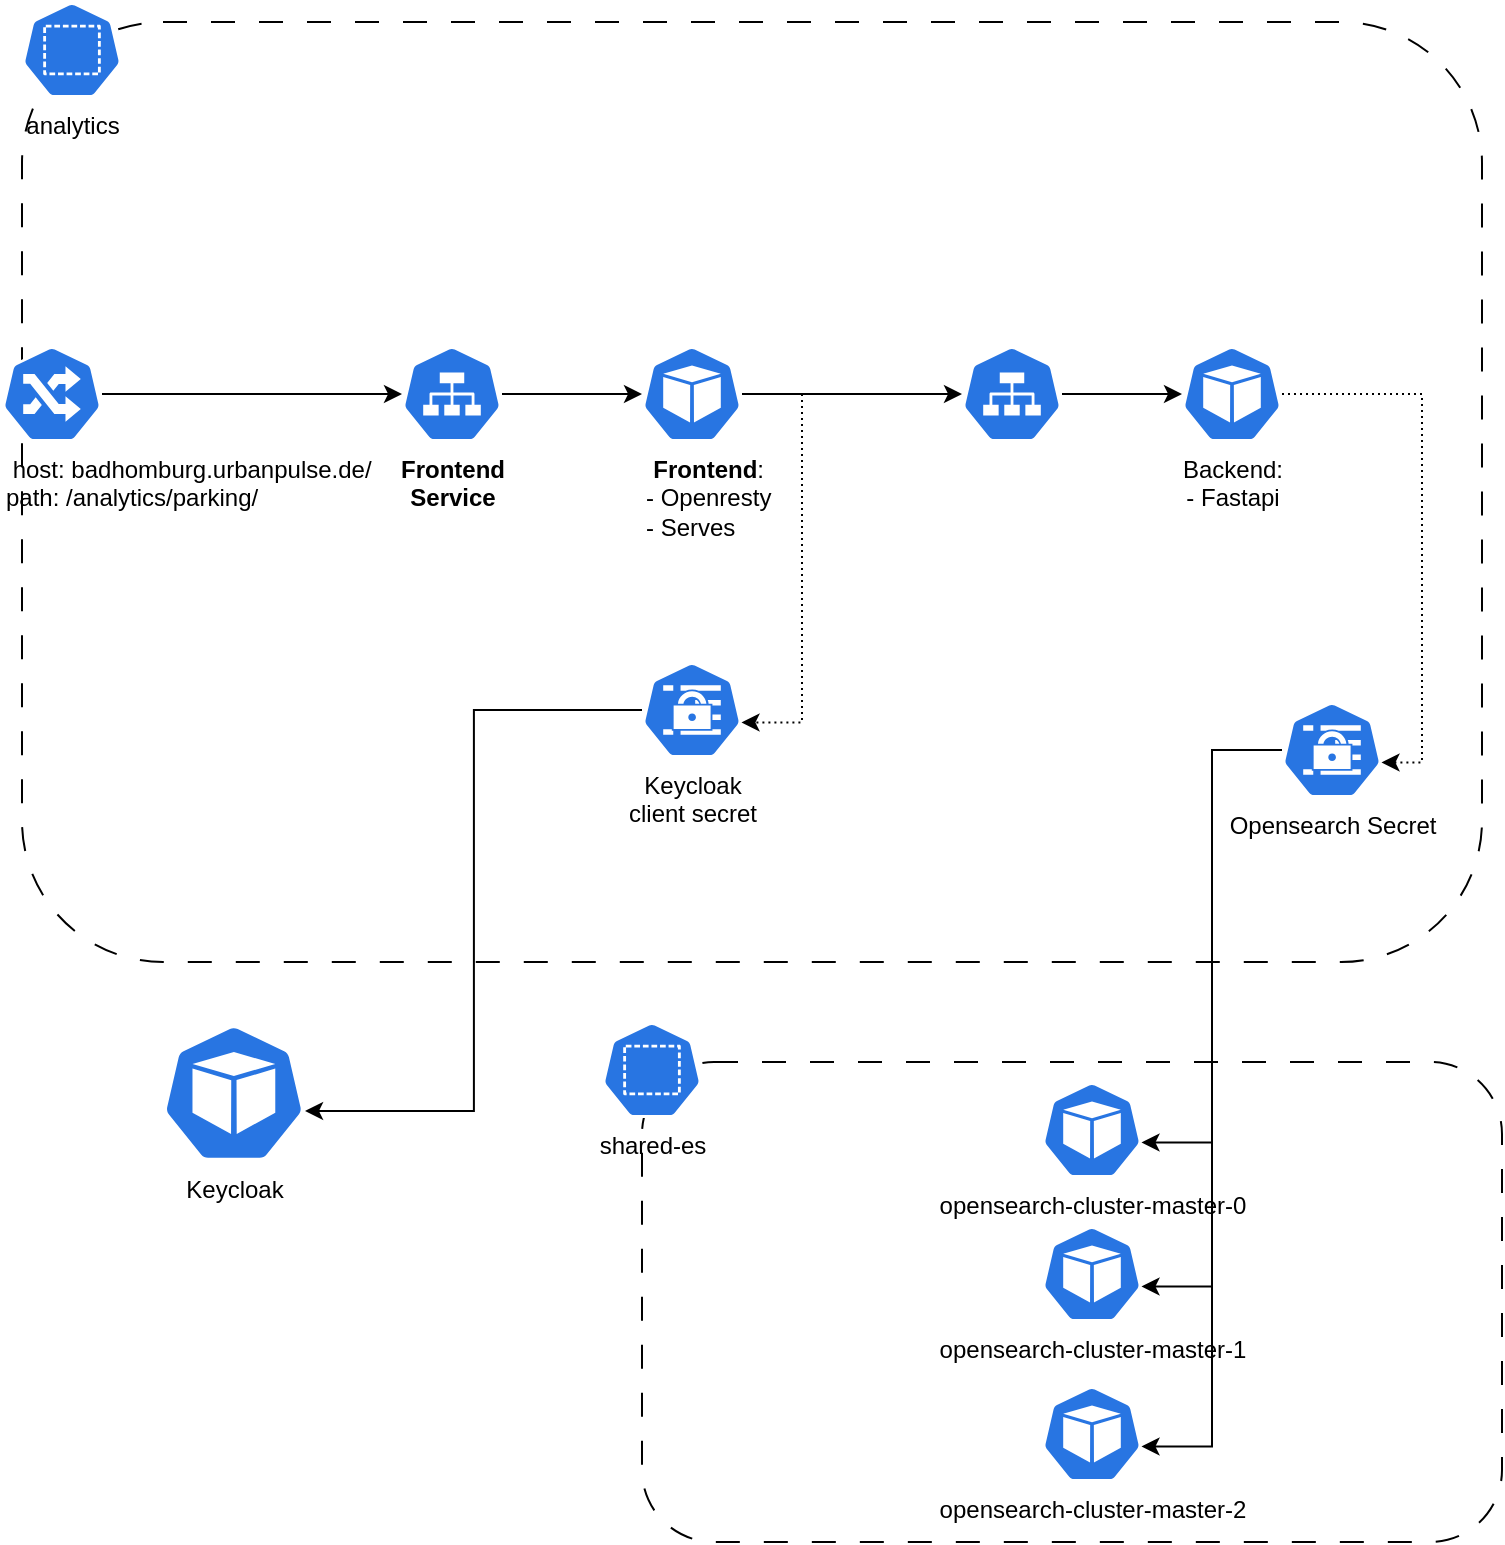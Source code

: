<mxfile version="24.7.5">
  <diagram name="Page-1" id="nPEwbFAaabZLyPWAdYbm">
    <mxGraphModel dx="1152" dy="916" grid="0" gridSize="10" guides="1" tooltips="1" connect="1" arrows="1" fold="1" page="1" pageScale="1" pageWidth="850" pageHeight="1100" math="0" shadow="0">
      <root>
        <mxCell id="0" />
        <mxCell id="1" parent="0" />
        <mxCell id="1ySMR74kioyZd2MBEinS-26" value="" style="rounded=1;whiteSpace=wrap;html=1;fillColor=none;dashed=1;dashPattern=12 12;" vertex="1" parent="1">
          <mxGeometry x="330" y="540" width="430" height="240" as="geometry" />
        </mxCell>
        <mxCell id="1ySMR74kioyZd2MBEinS-7" value="" style="rounded=1;whiteSpace=wrap;html=1;fillColor=none;dashed=1;dashPattern=12 12;" vertex="1" parent="1">
          <mxGeometry x="20" y="20" width="730" height="470" as="geometry" />
        </mxCell>
        <mxCell id="1ySMR74kioyZd2MBEinS-1" value="&lt;div&gt;Backend:&lt;/div&gt;&lt;div&gt;- Fastapi&lt;/div&gt;&lt;div&gt;&lt;br&gt;&lt;/div&gt;&lt;div&gt;&lt;br&gt;&lt;/div&gt;" style="aspect=fixed;sketch=0;html=1;dashed=0;whitespace=wrap;verticalLabelPosition=bottom;verticalAlign=top;fillColor=#2875E2;strokeColor=#ffffff;points=[[0.005,0.63,0],[0.1,0.2,0],[0.9,0.2,0],[0.5,0,0],[0.995,0.63,0],[0.72,0.99,0],[0.5,1,0],[0.28,0.99,0]];shape=mxgraph.kubernetes.icon2;prIcon=pod" vertex="1" parent="1">
          <mxGeometry x="600" y="182" width="50" height="48" as="geometry" />
        </mxCell>
        <mxCell id="1ySMR74kioyZd2MBEinS-4" value="Opensearch Secret" style="aspect=fixed;sketch=0;html=1;dashed=0;whitespace=wrap;verticalLabelPosition=bottom;verticalAlign=top;fillColor=#2875E2;strokeColor=#ffffff;points=[[0.005,0.63,0],[0.1,0.2,0],[0.9,0.2,0],[0.5,0,0],[0.995,0.63,0],[0.72,0.99,0],[0.5,1,0],[0.28,0.99,0]];shape=mxgraph.kubernetes.icon2;prIcon=secret" vertex="1" parent="1">
          <mxGeometry x="650" y="360" width="50" height="48" as="geometry" />
        </mxCell>
        <mxCell id="1ySMR74kioyZd2MBEinS-6" value="&lt;div&gt;shared-es&lt;/div&gt;&lt;div&gt;&lt;br&gt;&lt;/div&gt;" style="aspect=fixed;sketch=0;html=1;dashed=0;whitespace=wrap;verticalLabelPosition=bottom;verticalAlign=top;fillColor=#2875E2;strokeColor=#ffffff;points=[[0.005,0.63,0],[0.1,0.2,0],[0.9,0.2,0],[0.5,0,0],[0.995,0.63,0],[0.72,0.99,0],[0.5,1,0],[0.28,0.99,0]];shape=mxgraph.kubernetes.icon2;prIcon=ns" vertex="1" parent="1">
          <mxGeometry x="310" y="520" width="50" height="48" as="geometry" />
        </mxCell>
        <mxCell id="1ySMR74kioyZd2MBEinS-14" style="edgeStyle=orthogonalEdgeStyle;rounded=0;orthogonalLoop=1;jettySize=auto;html=1;" edge="1" parent="1" source="1ySMR74kioyZd2MBEinS-8" target="1ySMR74kioyZd2MBEinS-10">
          <mxGeometry relative="1" as="geometry" />
        </mxCell>
        <mxCell id="1ySMR74kioyZd2MBEinS-8" value="&lt;div align=&quot;left&quot;&gt;&amp;nbsp;host: badhomburg.urbanpulse.de/&lt;/div&gt;&lt;div align=&quot;left&quot;&gt;path: /analytics/parking/&lt;/div&gt;" style="aspect=fixed;sketch=0;html=1;dashed=0;whitespace=wrap;verticalLabelPosition=bottom;verticalAlign=top;fillColor=#2875E2;strokeColor=#ffffff;points=[[0.005,0.63,0],[0.1,0.2,0],[0.9,0.2,0],[0.5,0,0],[0.995,0.63,0],[0.72,0.99,0],[0.5,1,0],[0.28,0.99,0]];shape=mxgraph.kubernetes.icon2;prIcon=ing;align=left;" vertex="1" parent="1">
          <mxGeometry x="10" y="182" width="50" height="48" as="geometry" />
        </mxCell>
        <mxCell id="1ySMR74kioyZd2MBEinS-12" style="edgeStyle=orthogonalEdgeStyle;rounded=0;orthogonalLoop=1;jettySize=auto;html=1;" edge="1" parent="1" source="1ySMR74kioyZd2MBEinS-10">
          <mxGeometry relative="1" as="geometry">
            <mxPoint x="330" y="206" as="targetPoint" />
          </mxGeometry>
        </mxCell>
        <mxCell id="1ySMR74kioyZd2MBEinS-10" value="&lt;div&gt;&lt;b&gt;Frontend&lt;/b&gt;&lt;/div&gt;&lt;div&gt;&lt;b&gt;Service&lt;/b&gt;&lt;br&gt;&lt;/div&gt;" style="aspect=fixed;sketch=0;html=1;dashed=0;whitespace=wrap;verticalLabelPosition=bottom;verticalAlign=top;fillColor=#2875E2;strokeColor=#ffffff;points=[[0.005,0.63,0],[0.1,0.2,0],[0.9,0.2,0],[0.5,0,0],[0.995,0.63,0],[0.72,0.99,0],[0.5,1,0],[0.28,0.99,0]];shape=mxgraph.kubernetes.icon2;prIcon=svc" vertex="1" parent="1">
          <mxGeometry x="210" y="182" width="50" height="48" as="geometry" />
        </mxCell>
        <mxCell id="1ySMR74kioyZd2MBEinS-22" value="" style="edgeStyle=orthogonalEdgeStyle;rounded=0;orthogonalLoop=1;jettySize=auto;html=1;" edge="1" parent="1" source="1ySMR74kioyZd2MBEinS-19" target="1ySMR74kioyZd2MBEinS-21">
          <mxGeometry relative="1" as="geometry" />
        </mxCell>
        <mxCell id="1ySMR74kioyZd2MBEinS-19" value="&lt;div align=&quot;center&quot;&gt;&lt;b&gt;Frontend&lt;/b&gt;:&lt;/div&gt;&lt;div align=&quot;left&quot;&gt;- Openresty&lt;/div&gt;&lt;div align=&quot;left&quot;&gt;- Serves&lt;br&gt;&lt;/div&gt;&lt;div align=&quot;left&quot;&gt;&lt;br&gt;&lt;/div&gt;&lt;div align=&quot;left&quot;&gt;&lt;br&gt;&lt;/div&gt;" style="aspect=fixed;sketch=0;html=1;dashed=0;whitespace=wrap;verticalLabelPosition=bottom;verticalAlign=top;fillColor=#2875E2;strokeColor=#ffffff;points=[[0.005,0.63,0],[0.1,0.2,0],[0.9,0.2,0],[0.5,0,0],[0.995,0.63,0],[0.72,0.99,0],[0.5,1,0],[0.28,0.99,0]];shape=mxgraph.kubernetes.icon2;prIcon=pod;align=left;" vertex="1" parent="1">
          <mxGeometry x="330" y="182" width="50" height="48" as="geometry" />
        </mxCell>
        <mxCell id="1ySMR74kioyZd2MBEinS-23" value="" style="edgeStyle=orthogonalEdgeStyle;rounded=0;orthogonalLoop=1;jettySize=auto;html=1;" edge="1" parent="1" source="1ySMR74kioyZd2MBEinS-21" target="1ySMR74kioyZd2MBEinS-1">
          <mxGeometry relative="1" as="geometry" />
        </mxCell>
        <mxCell id="1ySMR74kioyZd2MBEinS-21" value="" style="aspect=fixed;sketch=0;html=1;dashed=0;whitespace=wrap;verticalLabelPosition=bottom;verticalAlign=top;fillColor=#2875E2;strokeColor=#ffffff;points=[[0.005,0.63,0],[0.1,0.2,0],[0.9,0.2,0],[0.5,0,0],[0.995,0.63,0],[0.72,0.99,0],[0.5,1,0],[0.28,0.99,0]];shape=mxgraph.kubernetes.icon2;prIcon=svc" vertex="1" parent="1">
          <mxGeometry x="490" y="182" width="50" height="48" as="geometry" />
        </mxCell>
        <mxCell id="1ySMR74kioyZd2MBEinS-24" style="edgeStyle=orthogonalEdgeStyle;rounded=0;orthogonalLoop=1;jettySize=auto;html=1;entryX=0.995;entryY=0.63;entryDx=0;entryDy=0;entryPerimeter=0;dashed=1;dashPattern=1 2;" edge="1" parent="1" source="1ySMR74kioyZd2MBEinS-1" target="1ySMR74kioyZd2MBEinS-4">
          <mxGeometry relative="1" as="geometry">
            <Array as="points">
              <mxPoint x="720" y="206" />
              <mxPoint x="720" y="390" />
            </Array>
          </mxGeometry>
        </mxCell>
        <mxCell id="1ySMR74kioyZd2MBEinS-25" value="analytics" style="aspect=fixed;sketch=0;html=1;dashed=0;whitespace=wrap;verticalLabelPosition=bottom;verticalAlign=top;fillColor=#2875E2;strokeColor=#ffffff;points=[[0.005,0.63,0],[0.1,0.2,0],[0.9,0.2,0],[0.5,0,0],[0.995,0.63,0],[0.72,0.99,0],[0.5,1,0],[0.28,0.99,0]];shape=mxgraph.kubernetes.icon2;prIcon=ns" vertex="1" parent="1">
          <mxGeometry x="20" y="10" width="50" height="48" as="geometry" />
        </mxCell>
        <mxCell id="1ySMR74kioyZd2MBEinS-29" value="opensearch-cluster-master-0" style="aspect=fixed;sketch=0;html=1;dashed=0;whitespace=wrap;verticalLabelPosition=bottom;verticalAlign=top;fillColor=#2875E2;strokeColor=#ffffff;points=[[0.005,0.63,0],[0.1,0.2,0],[0.9,0.2,0],[0.5,0,0],[0.995,0.63,0],[0.72,0.99,0],[0.5,1,0],[0.28,0.99,0]];shape=mxgraph.kubernetes.icon2;prIcon=pod" vertex="1" parent="1">
          <mxGeometry x="530" y="550" width="50" height="48" as="geometry" />
        </mxCell>
        <mxCell id="1ySMR74kioyZd2MBEinS-30" value="opensearch-cluster-master-1" style="aspect=fixed;sketch=0;html=1;dashed=0;whitespace=wrap;verticalLabelPosition=bottom;verticalAlign=top;fillColor=#2875E2;strokeColor=#ffffff;points=[[0.005,0.63,0],[0.1,0.2,0],[0.9,0.2,0],[0.5,0,0],[0.995,0.63,0],[0.72,0.99,0],[0.5,1,0],[0.28,0.99,0]];shape=mxgraph.kubernetes.icon2;prIcon=pod" vertex="1" parent="1">
          <mxGeometry x="530" y="622" width="50" height="48" as="geometry" />
        </mxCell>
        <mxCell id="1ySMR74kioyZd2MBEinS-31" value="opensearch-cluster-master-2" style="aspect=fixed;sketch=0;html=1;dashed=0;whitespace=wrap;verticalLabelPosition=bottom;verticalAlign=top;fillColor=#2875E2;strokeColor=#ffffff;points=[[0.005,0.63,0],[0.1,0.2,0],[0.9,0.2,0],[0.5,0,0],[0.995,0.63,0],[0.72,0.99,0],[0.5,1,0],[0.28,0.99,0]];shape=mxgraph.kubernetes.icon2;prIcon=pod" vertex="1" parent="1">
          <mxGeometry x="530" y="702" width="50" height="48" as="geometry" />
        </mxCell>
        <mxCell id="1ySMR74kioyZd2MBEinS-32" style="edgeStyle=orthogonalEdgeStyle;rounded=0;orthogonalLoop=1;jettySize=auto;html=1;entryX=0.995;entryY=0.63;entryDx=0;entryDy=0;entryPerimeter=0;" edge="1" parent="1" source="1ySMR74kioyZd2MBEinS-4" target="1ySMR74kioyZd2MBEinS-29">
          <mxGeometry relative="1" as="geometry" />
        </mxCell>
        <mxCell id="1ySMR74kioyZd2MBEinS-33" style="edgeStyle=orthogonalEdgeStyle;rounded=0;orthogonalLoop=1;jettySize=auto;html=1;entryX=0.995;entryY=0.63;entryDx=0;entryDy=0;entryPerimeter=0;" edge="1" parent="1" source="1ySMR74kioyZd2MBEinS-4" target="1ySMR74kioyZd2MBEinS-30">
          <mxGeometry relative="1" as="geometry" />
        </mxCell>
        <mxCell id="1ySMR74kioyZd2MBEinS-34" style="edgeStyle=orthogonalEdgeStyle;rounded=0;orthogonalLoop=1;jettySize=auto;html=1;entryX=0.995;entryY=0.63;entryDx=0;entryDy=0;entryPerimeter=0;" edge="1" parent="1" source="1ySMR74kioyZd2MBEinS-4" target="1ySMR74kioyZd2MBEinS-31">
          <mxGeometry relative="1" as="geometry" />
        </mxCell>
        <mxCell id="1ySMR74kioyZd2MBEinS-35" value="&lt;div&gt;Keycloak &lt;br&gt;&lt;/div&gt;&lt;div align=&quot;left&quot;&gt;client secret&lt;br&gt;&lt;/div&gt;" style="aspect=fixed;sketch=0;html=1;dashed=0;whitespace=wrap;verticalLabelPosition=bottom;verticalAlign=top;fillColor=#2875E2;strokeColor=#ffffff;points=[[0.005,0.63,0],[0.1,0.2,0],[0.9,0.2,0],[0.5,0,0],[0.995,0.63,0],[0.72,0.99,0],[0.5,1,0],[0.28,0.99,0]];shape=mxgraph.kubernetes.icon2;prIcon=secret" vertex="1" parent="1">
          <mxGeometry x="330" y="340" width="50" height="48" as="geometry" />
        </mxCell>
        <mxCell id="1ySMR74kioyZd2MBEinS-36" value="Keycloak" style="aspect=fixed;sketch=0;html=1;dashed=0;whitespace=wrap;verticalLabelPosition=bottom;verticalAlign=top;fillColor=#2875E2;strokeColor=#ffffff;points=[[0.005,0.63,0],[0.1,0.2,0],[0.9,0.2,0],[0.5,0,0],[0.995,0.63,0],[0.72,0.99,0],[0.5,1,0],[0.28,0.99,0]];shape=mxgraph.kubernetes.icon2;prIcon=pod" vertex="1" parent="1">
          <mxGeometry x="90" y="521" width="71.88" height="69" as="geometry" />
        </mxCell>
        <mxCell id="1ySMR74kioyZd2MBEinS-37" style="edgeStyle=orthogonalEdgeStyle;rounded=0;orthogonalLoop=1;jettySize=auto;html=1;entryX=0.995;entryY=0.63;entryDx=0;entryDy=0;entryPerimeter=0;" edge="1" parent="1" source="1ySMR74kioyZd2MBEinS-35" target="1ySMR74kioyZd2MBEinS-36">
          <mxGeometry relative="1" as="geometry" />
        </mxCell>
        <mxCell id="1ySMR74kioyZd2MBEinS-38" style="edgeStyle=orthogonalEdgeStyle;rounded=0;orthogonalLoop=1;jettySize=auto;html=1;entryX=0.995;entryY=0.63;entryDx=0;entryDy=0;entryPerimeter=0;dashed=1;dashPattern=1 2;" edge="1" parent="1" source="1ySMR74kioyZd2MBEinS-19" target="1ySMR74kioyZd2MBEinS-35">
          <mxGeometry relative="1" as="geometry">
            <Array as="points">
              <mxPoint x="410" y="206" />
              <mxPoint x="410" y="371" />
            </Array>
          </mxGeometry>
        </mxCell>
      </root>
    </mxGraphModel>
  </diagram>
</mxfile>
